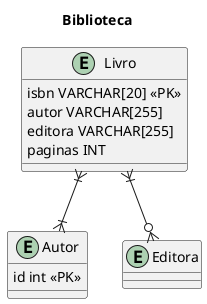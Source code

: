 @startuml biblioteca
title Biblioteca

entity Livro{
    isbn VARCHAR[20] <<PK>>
    autor VARCHAR[255]
    editora VARCHAR[255]
    paginas INT
    
}

entity Autor{
    id int <<PK>>

}

entity Editora{

}

Livro }|--|{ Autor
Livro }|--o{ Editora

@enduml